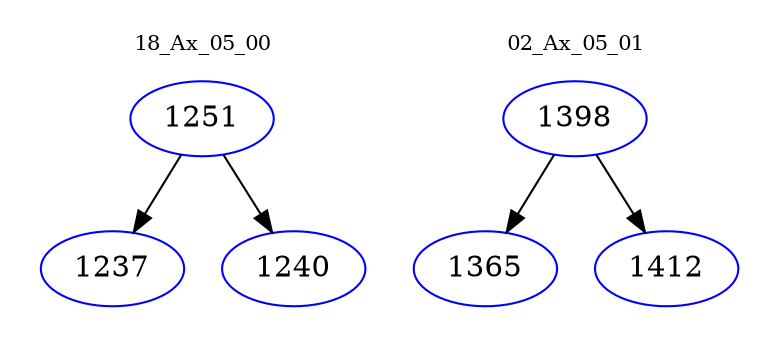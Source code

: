 digraph{
subgraph cluster_0 {
color = white
label = "18_Ax_05_00";
fontsize=10;
T0_1251 [label="1251", color="blue"]
T0_1251 -> T0_1237 [color="black"]
T0_1237 [label="1237", color="blue"]
T0_1251 -> T0_1240 [color="black"]
T0_1240 [label="1240", color="blue"]
}
subgraph cluster_1 {
color = white
label = "02_Ax_05_01";
fontsize=10;
T1_1398 [label="1398", color="blue"]
T1_1398 -> T1_1365 [color="black"]
T1_1365 [label="1365", color="blue"]
T1_1398 -> T1_1412 [color="black"]
T1_1412 [label="1412", color="blue"]
}
}
